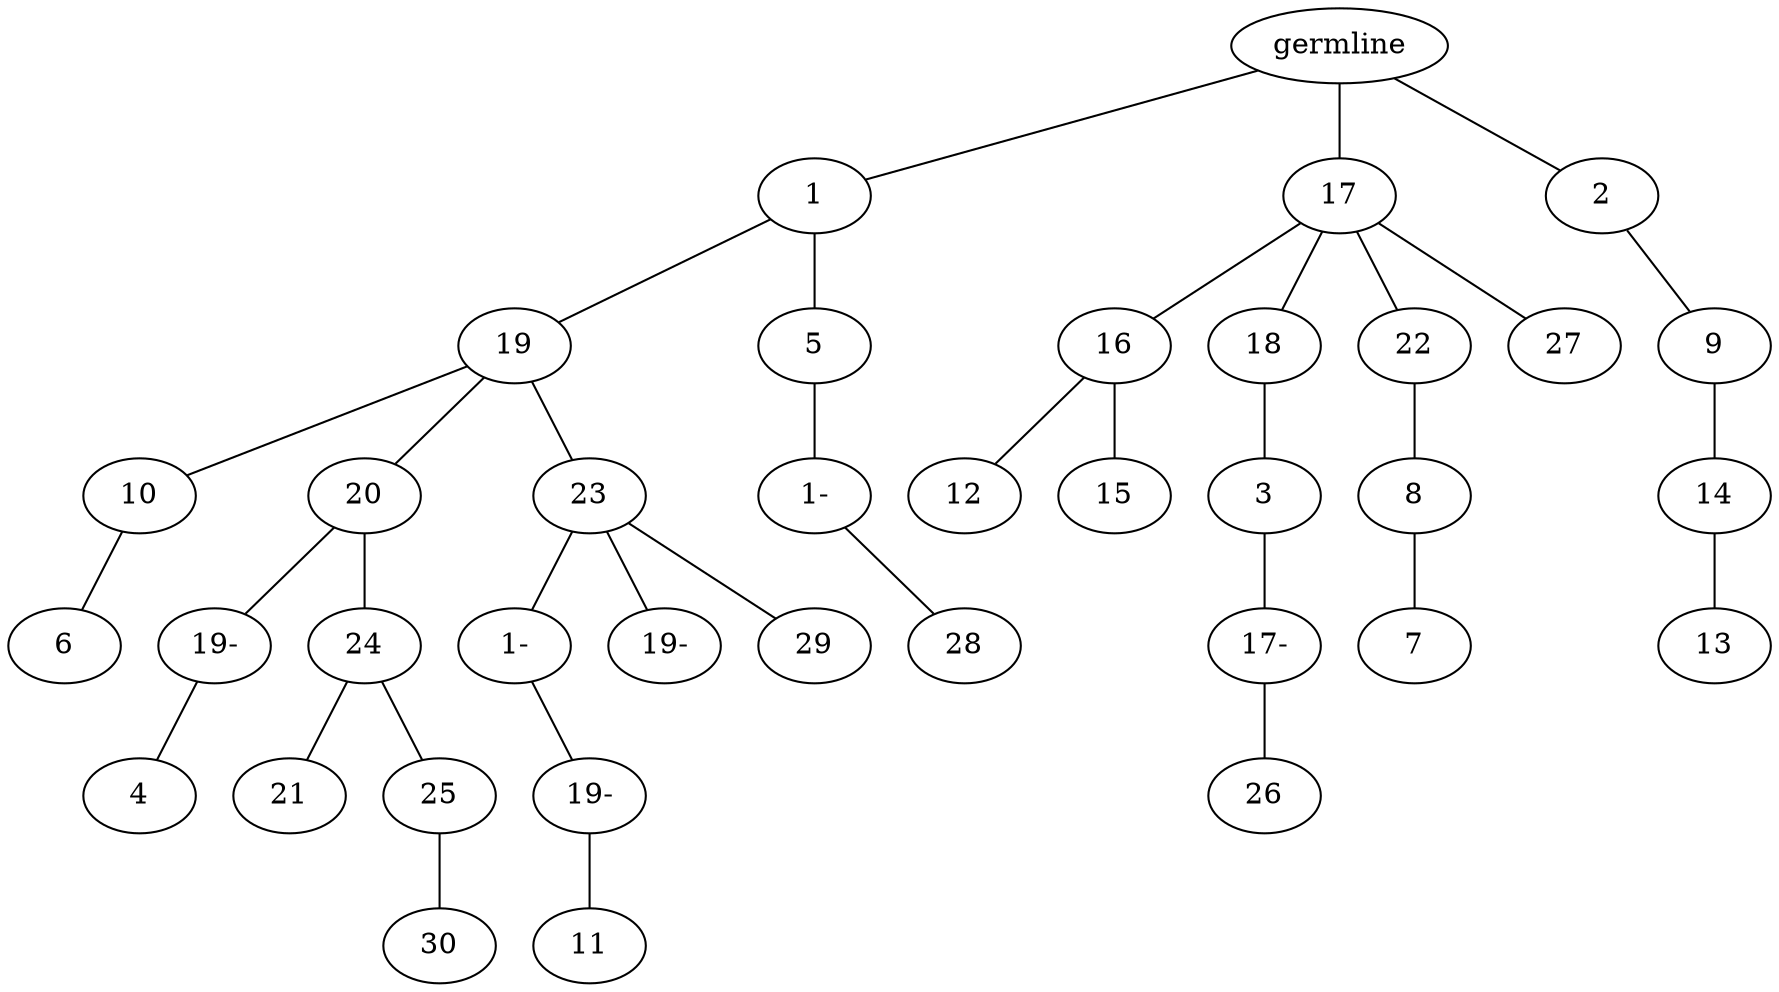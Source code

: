 graph tree {
    "139657755532880" [label="germline"];
    "139657751573552" [label="1"];
    "139657750597744" [label="19"];
    "139657750599424" [label="10"];
    "139657750598848" [label="6"];
    "139657750597840" [label="20"];
    "139657753820704" [label="19-"];
    "139657753820512" [label="4"];
    "139657743891136" [label="24"];
    "139657743892096" [label="21"];
    "139657743890656" [label="25"];
    "139657743891520" [label="30"];
    "139657751273424" [label="23"];
    "139657743891232" [label="1-"];
    "139657743891472" [label="19-"];
    "139657743892000" [label="11"];
    "139657743891040" [label="19-"];
    "139657743891424" [label="29"];
    "139657750598704" [label="5"];
    "139657743892240" [label="1-"];
    "139657755635520" [label="28"];
    "139657751574272" [label="17"];
    "139657743890944" [label="16"];
    "139657755635040" [label="12"];
    "139657755635424" [label="15"];
    "139657755633264" [label="18"];
    "139657755632832" [label="3"];
    "139657755632400" [label="17-"];
    "139657755631824" [label="26"];
    "139657755632016" [label="22"];
    "139657755632880" [label="8"];
    "139657755633072" [label="7"];
    "139657755634848" [label="27"];
    "139657750597696" [label="2"];
    "139657755633120" [label="9"];
    "139657755634368" [label="14"];
    "139657755634656" [label="13"];
    "139657755532880" -- "139657751573552";
    "139657755532880" -- "139657751574272";
    "139657755532880" -- "139657750597696";
    "139657751573552" -- "139657750597744";
    "139657751573552" -- "139657750598704";
    "139657750597744" -- "139657750599424";
    "139657750597744" -- "139657750597840";
    "139657750597744" -- "139657751273424";
    "139657750599424" -- "139657750598848";
    "139657750597840" -- "139657753820704";
    "139657750597840" -- "139657743891136";
    "139657753820704" -- "139657753820512";
    "139657743891136" -- "139657743892096";
    "139657743891136" -- "139657743890656";
    "139657743890656" -- "139657743891520";
    "139657751273424" -- "139657743891232";
    "139657751273424" -- "139657743891040";
    "139657751273424" -- "139657743891424";
    "139657743891232" -- "139657743891472";
    "139657743891472" -- "139657743892000";
    "139657750598704" -- "139657743892240";
    "139657743892240" -- "139657755635520";
    "139657751574272" -- "139657743890944";
    "139657751574272" -- "139657755633264";
    "139657751574272" -- "139657755632016";
    "139657751574272" -- "139657755634848";
    "139657743890944" -- "139657755635040";
    "139657743890944" -- "139657755635424";
    "139657755633264" -- "139657755632832";
    "139657755632832" -- "139657755632400";
    "139657755632400" -- "139657755631824";
    "139657755632016" -- "139657755632880";
    "139657755632880" -- "139657755633072";
    "139657750597696" -- "139657755633120";
    "139657755633120" -- "139657755634368";
    "139657755634368" -- "139657755634656";
}
